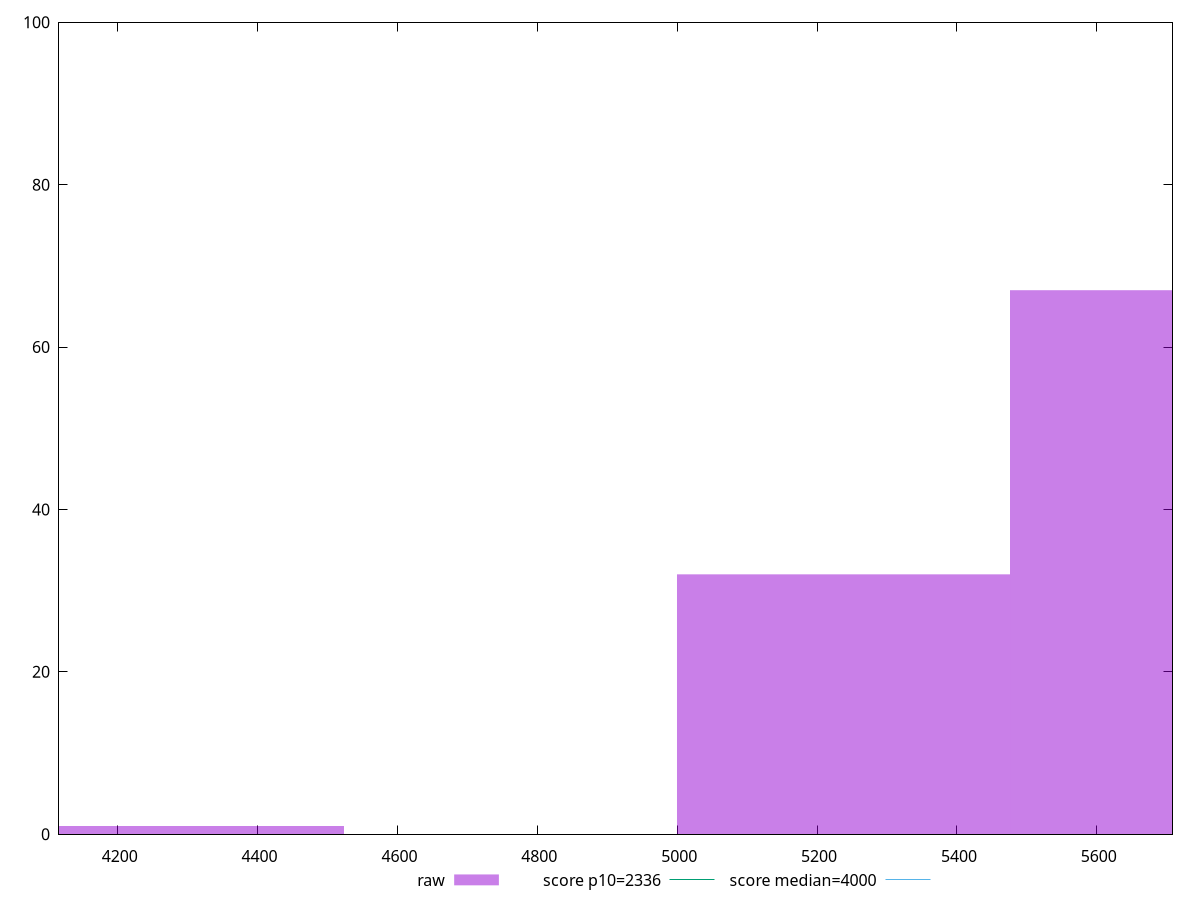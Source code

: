 reset

$raw <<EOF
5237.838836834467 32
5714.006003819418 67
4285.504502864564 1
EOF

set key outside below
set boxwidth 476.1671669849515
set xrange [4116.095000000001:5708.268000000001]
set yrange [0:100]
set trange [0:100]
set style fill transparent solid 0.5 noborder

set parametric
set terminal svg size 640, 490 enhanced background rgb 'white'
set output "reports/report_00031_2021-02-24T23-18-18.084Z/first-meaningful-paint/samples/astro/raw/histogram.svg"

plot $raw title "raw" with boxes, \
     2336,t title "score p10=2336", \
     4000,t title "score median=4000"

reset
